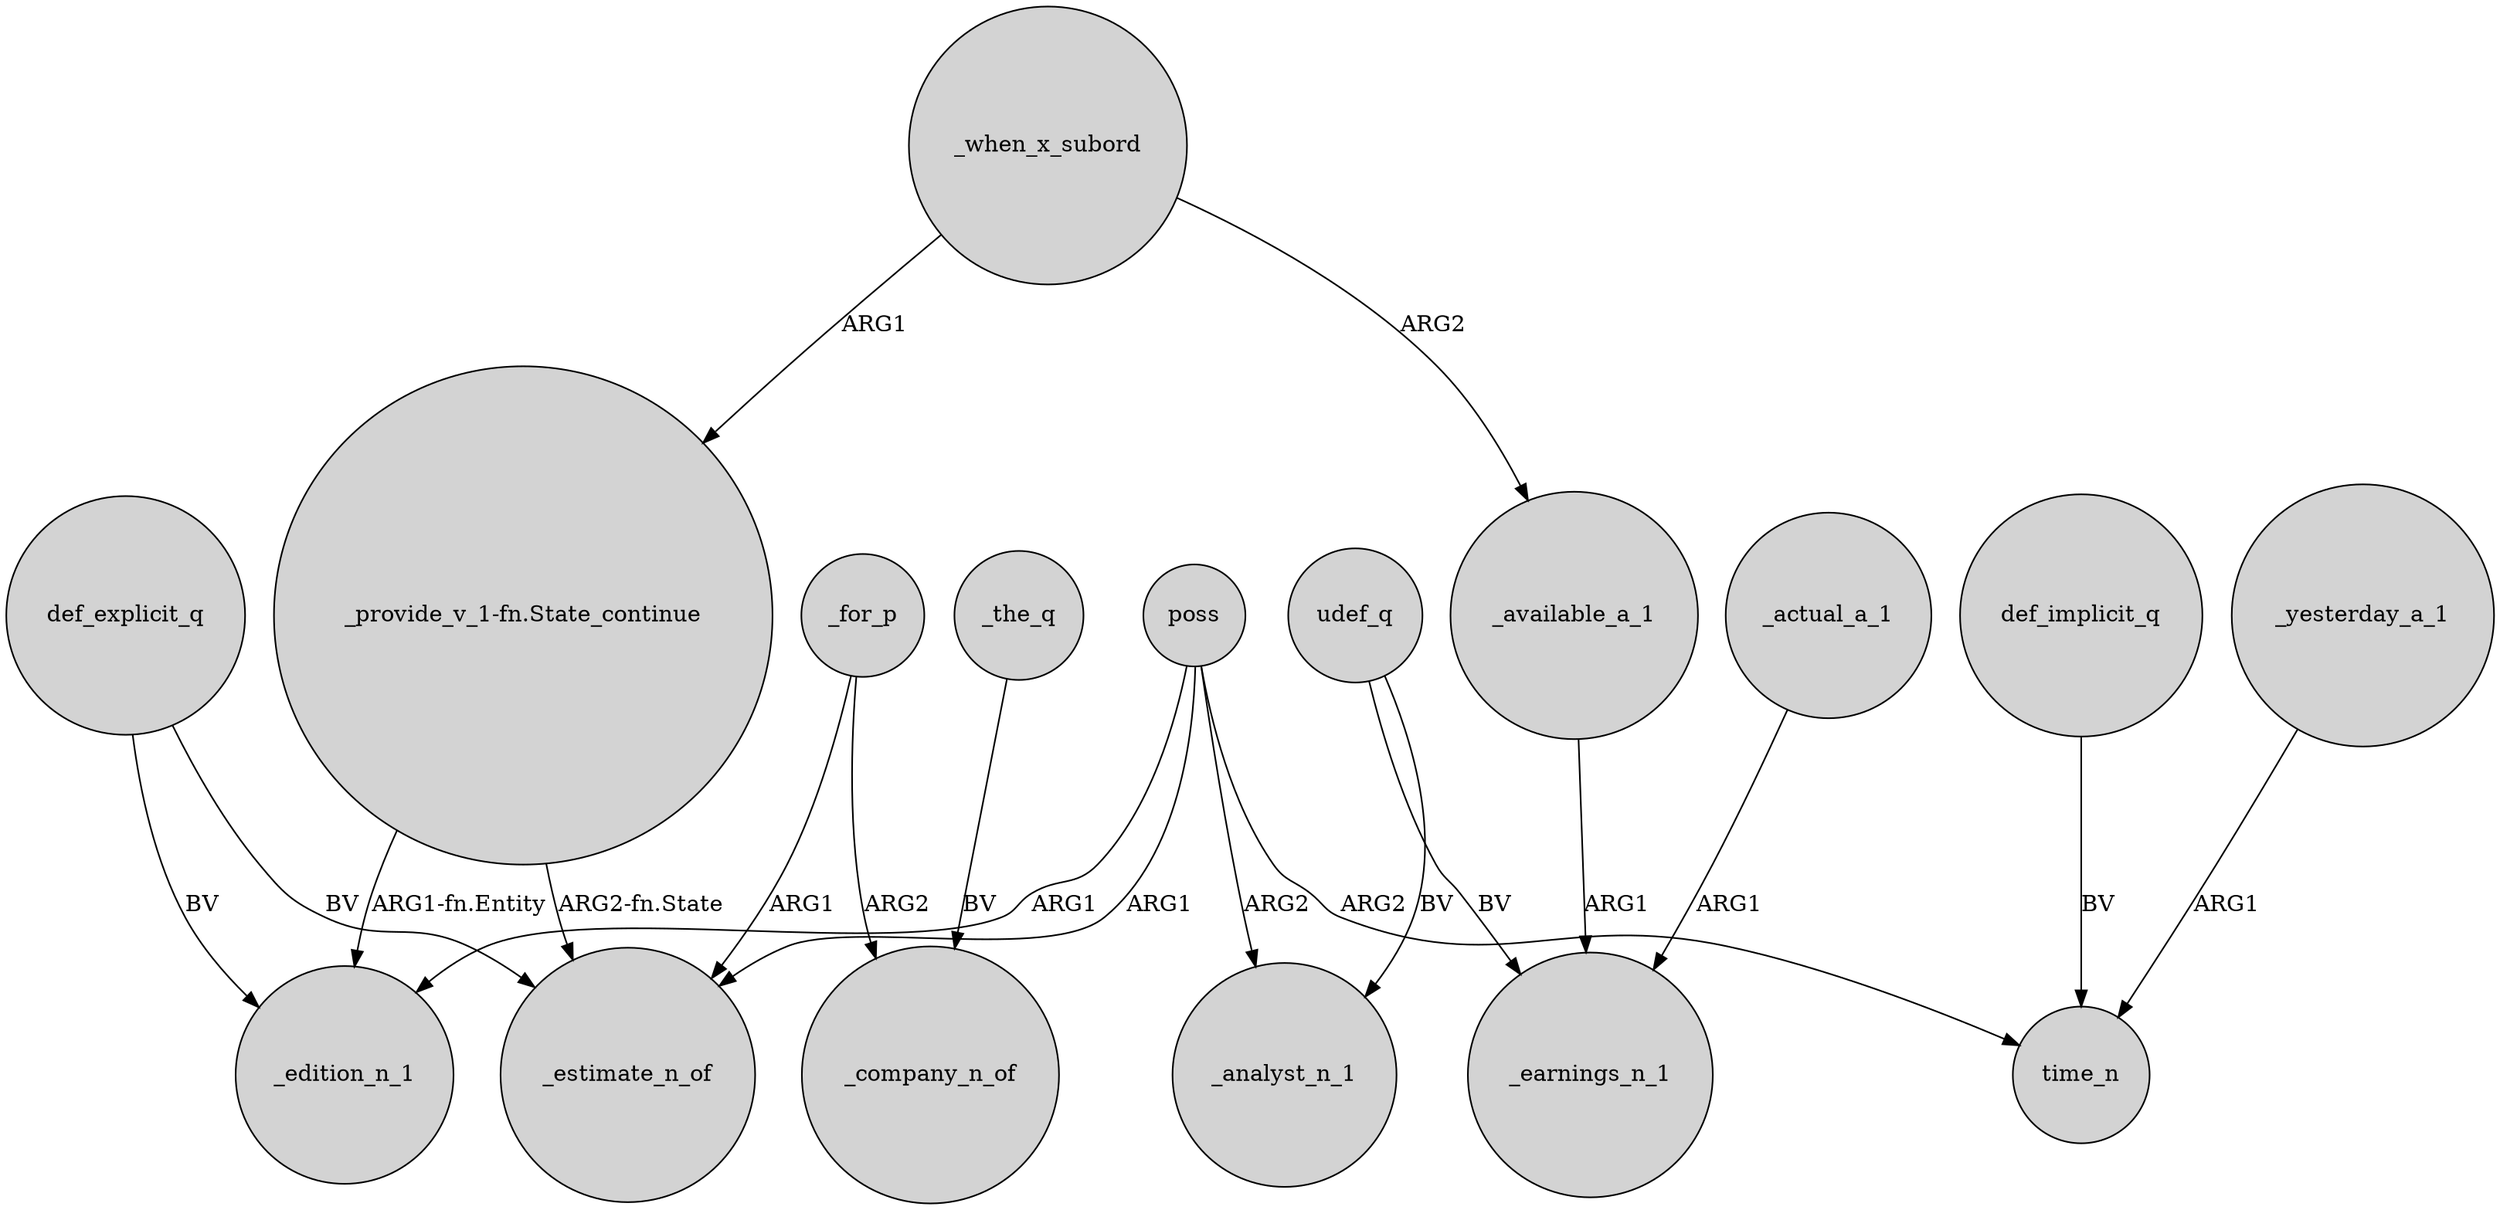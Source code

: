 digraph {
	node [shape=circle style=filled]
	def_explicit_q -> _estimate_n_of [label=BV]
	poss -> _estimate_n_of [label=ARG1]
	udef_q -> _analyst_n_1 [label=BV]
	_when_x_subord -> _available_a_1 [label=ARG2]
	"_provide_v_1-fn.State_continue" -> _edition_n_1 [label="ARG1-fn.Entity"]
	_for_p -> _estimate_n_of [label=ARG1]
	_yesterday_a_1 -> time_n [label=ARG1]
	_actual_a_1 -> _earnings_n_1 [label=ARG1]
	def_explicit_q -> _edition_n_1 [label=BV]
	_when_x_subord -> "_provide_v_1-fn.State_continue" [label=ARG1]
	udef_q -> _earnings_n_1 [label=BV]
	poss -> _edition_n_1 [label=ARG1]
	_for_p -> _company_n_of [label=ARG2]
	poss -> _analyst_n_1 [label=ARG2]
	_available_a_1 -> _earnings_n_1 [label=ARG1]
	poss -> time_n [label=ARG2]
	"_provide_v_1-fn.State_continue" -> _estimate_n_of [label="ARG2-fn.State"]
	_the_q -> _company_n_of [label=BV]
	def_implicit_q -> time_n [label=BV]
}
